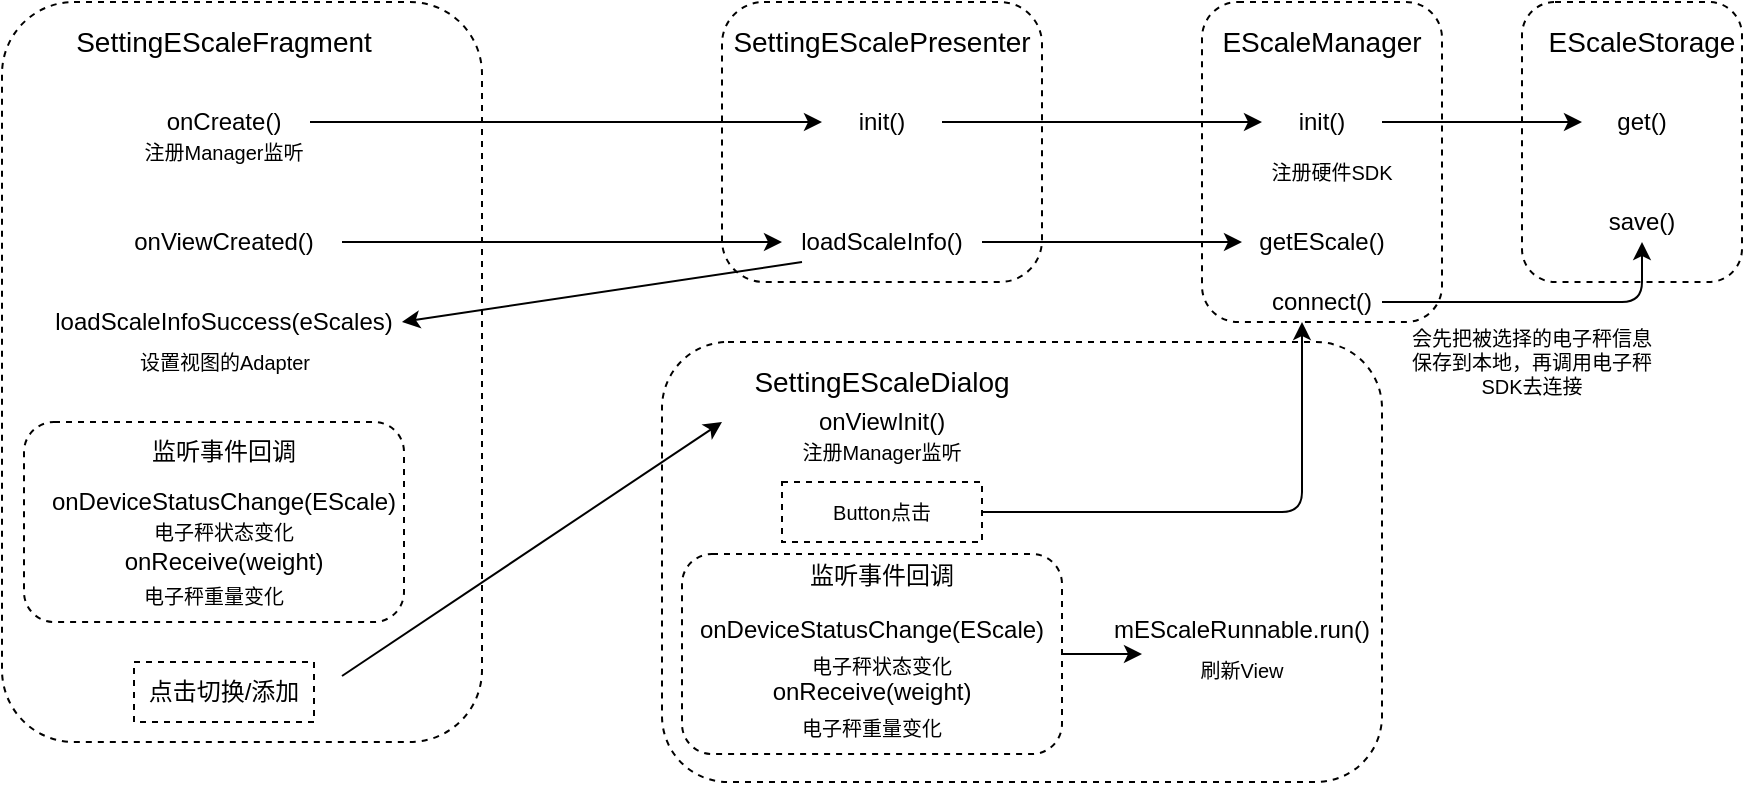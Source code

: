 <mxfile version="13.5.5" type="github">
  <diagram id="O78tnBGggXK7BZB1O4DU" name="Page-1">
    <mxGraphModel dx="1426" dy="696" grid="1" gridSize="10" guides="1" tooltips="1" connect="1" arrows="1" fold="1" page="1" pageScale="1" pageWidth="827" pageHeight="1169" math="0" shadow="0">
      <root>
        <mxCell id="0" />
        <mxCell id="1" parent="0" />
        <mxCell id="wm6AGOMVW3G9E7vJDYp_-64" value="" style="rounded=1;whiteSpace=wrap;html=1;dashed=1;strokeColor=#000000;fontSize=10;" vertex="1" parent="1">
          <mxGeometry x="850" y="80" width="110" height="140" as="geometry" />
        </mxCell>
        <mxCell id="wm6AGOMVW3G9E7vJDYp_-63" value="" style="rounded=1;whiteSpace=wrap;html=1;dashed=1;strokeColor=#000000;fontSize=10;" vertex="1" parent="1">
          <mxGeometry x="690" y="80" width="120" height="160" as="geometry" />
        </mxCell>
        <mxCell id="wm6AGOMVW3G9E7vJDYp_-62" value="" style="rounded=1;whiteSpace=wrap;html=1;dashed=1;strokeColor=#000000;fontSize=10;" vertex="1" parent="1">
          <mxGeometry x="90" y="80" width="240" height="370" as="geometry" />
        </mxCell>
        <mxCell id="wm6AGOMVW3G9E7vJDYp_-37" value="" style="rounded=1;whiteSpace=wrap;html=1;dashed=1;strokeColor=#000000;fontSize=12;" vertex="1" parent="1">
          <mxGeometry x="420" y="250" width="360" height="220" as="geometry" />
        </mxCell>
        <mxCell id="wm6AGOMVW3G9E7vJDYp_-32" value="" style="rounded=1;whiteSpace=wrap;html=1;fontSize=12;dashed=1;" vertex="1" parent="1">
          <mxGeometry x="450" y="80" width="160" height="140" as="geometry" />
        </mxCell>
        <mxCell id="wm6AGOMVW3G9E7vJDYp_-29" value="" style="rounded=1;whiteSpace=wrap;html=1;fontSize=12;dashed=1;" vertex="1" parent="1">
          <mxGeometry x="101" y="290" width="190" height="100" as="geometry" />
        </mxCell>
        <mxCell id="wm6AGOMVW3G9E7vJDYp_-1" value="SettingEScaleFragment" style="text;strokeColor=none;fillColor=none;align=center;verticalAlign=middle;whiteSpace=wrap;rounded=0;fontSize=14;" vertex="1" parent="1">
          <mxGeometry x="181" y="90" width="40" height="20" as="geometry" />
        </mxCell>
        <mxCell id="wm6AGOMVW3G9E7vJDYp_-2" value="onCreate()" style="text;strokeColor=none;fillColor=none;align=center;verticalAlign=middle;whiteSpace=wrap;rounded=0;fontSize=12;" vertex="1" parent="1">
          <mxGeometry x="181" y="130" width="40" height="20" as="geometry" />
        </mxCell>
        <mxCell id="wm6AGOMVW3G9E7vJDYp_-3" value="SettingEScalePresenter" style="text;strokeColor=none;fillColor=none;align=center;verticalAlign=middle;whiteSpace=wrap;rounded=0;fontSize=14;" vertex="1" parent="1">
          <mxGeometry x="510" y="90" width="40" height="20" as="geometry" />
        </mxCell>
        <mxCell id="wm6AGOMVW3G9E7vJDYp_-4" value="init()" style="text;strokeColor=none;fillColor=none;align=center;verticalAlign=middle;whiteSpace=wrap;rounded=0;fontSize=12;" vertex="1" parent="1">
          <mxGeometry x="510" y="130" width="40" height="20" as="geometry" />
        </mxCell>
        <mxCell id="wm6AGOMVW3G9E7vJDYp_-5" value="EScaleManager" style="text;strokeColor=none;fillColor=none;align=center;verticalAlign=middle;whiteSpace=wrap;rounded=0;fontSize=14;" vertex="1" parent="1">
          <mxGeometry x="730" y="90" width="40" height="20" as="geometry" />
        </mxCell>
        <mxCell id="wm6AGOMVW3G9E7vJDYp_-8" value="init()" style="text;strokeColor=none;fillColor=none;align=center;verticalAlign=middle;whiteSpace=wrap;rounded=0;fontSize=12;" vertex="1" parent="1">
          <mxGeometry x="730" y="130" width="40" height="20" as="geometry" />
        </mxCell>
        <mxCell id="wm6AGOMVW3G9E7vJDYp_-9" value="注册硬件SDK" style="text;html=1;strokeColor=none;fillColor=none;align=center;verticalAlign=middle;whiteSpace=wrap;rounded=0;fontSize=10;" vertex="1" parent="1">
          <mxGeometry x="710" y="150" width="90" height="30" as="geometry" />
        </mxCell>
        <mxCell id="wm6AGOMVW3G9E7vJDYp_-10" value="EScaleStorage" style="text;strokeColor=none;fillColor=none;align=center;verticalAlign=middle;whiteSpace=wrap;rounded=0;fontSize=14;" vertex="1" parent="1">
          <mxGeometry x="890" y="90" width="40" height="20" as="geometry" />
        </mxCell>
        <mxCell id="wm6AGOMVW3G9E7vJDYp_-11" value="get()" style="text;strokeColor=none;fillColor=none;align=center;verticalAlign=middle;whiteSpace=wrap;rounded=0;fontSize=12;" vertex="1" parent="1">
          <mxGeometry x="890" y="130" width="40" height="20" as="geometry" />
        </mxCell>
        <mxCell id="wm6AGOMVW3G9E7vJDYp_-13" value="" style="endArrow=classic;html=1;fontSize=10;exitX=0.93;exitY=0;exitDx=0;exitDy=0;exitPerimeter=0;" edge="1" parent="1" source="wm6AGOMVW3G9E7vJDYp_-16">
          <mxGeometry width="50" height="50" relative="1" as="geometry">
            <mxPoint x="260" y="140" as="sourcePoint" />
            <mxPoint x="500" y="140" as="targetPoint" />
          </mxGeometry>
        </mxCell>
        <mxCell id="wm6AGOMVW3G9E7vJDYp_-14" value="" style="endArrow=classic;html=1;fontSize=10;" edge="1" parent="1">
          <mxGeometry width="50" height="50" relative="1" as="geometry">
            <mxPoint x="560" y="140" as="sourcePoint" />
            <mxPoint x="720" y="140" as="targetPoint" />
          </mxGeometry>
        </mxCell>
        <mxCell id="wm6AGOMVW3G9E7vJDYp_-15" value="" style="endArrow=classic;html=1;fontSize=10;" edge="1" parent="1">
          <mxGeometry width="50" height="50" relative="1" as="geometry">
            <mxPoint x="780" y="140" as="sourcePoint" />
            <mxPoint x="880" y="140" as="targetPoint" />
          </mxGeometry>
        </mxCell>
        <mxCell id="wm6AGOMVW3G9E7vJDYp_-16" value="注册Manager监听" style="text;html=1;strokeColor=none;fillColor=none;align=center;verticalAlign=middle;whiteSpace=wrap;rounded=0;fontSize=10;" vertex="1" parent="1">
          <mxGeometry x="151" y="140" width="100" height="30" as="geometry" />
        </mxCell>
        <mxCell id="wm6AGOMVW3G9E7vJDYp_-17" value="onViewCreated()" style="text;strokeColor=none;fillColor=none;align=center;verticalAlign=middle;whiteSpace=wrap;rounded=0;fontSize=12;" vertex="1" parent="1">
          <mxGeometry x="181" y="190" width="40" height="20" as="geometry" />
        </mxCell>
        <mxCell id="wm6AGOMVW3G9E7vJDYp_-18" value="loadScaleInfo()" style="text;strokeColor=none;fillColor=none;align=center;verticalAlign=middle;whiteSpace=wrap;rounded=0;fontSize=12;" vertex="1" parent="1">
          <mxGeometry x="510" y="190" width="40" height="20" as="geometry" />
        </mxCell>
        <mxCell id="wm6AGOMVW3G9E7vJDYp_-20" value="getEScale()" style="text;strokeColor=none;fillColor=none;align=center;verticalAlign=middle;whiteSpace=wrap;rounded=0;fontSize=12;" vertex="1" parent="1">
          <mxGeometry x="730" y="190" width="40" height="20" as="geometry" />
        </mxCell>
        <mxCell id="wm6AGOMVW3G9E7vJDYp_-21" value="" style="endArrow=classic;html=1;fontSize=10;" edge="1" parent="1">
          <mxGeometry width="50" height="50" relative="1" as="geometry">
            <mxPoint x="260" y="200" as="sourcePoint" />
            <mxPoint x="480" y="200" as="targetPoint" />
          </mxGeometry>
        </mxCell>
        <mxCell id="wm6AGOMVW3G9E7vJDYp_-22" value="" style="endArrow=classic;html=1;fontSize=10;" edge="1" parent="1">
          <mxGeometry width="50" height="50" relative="1" as="geometry">
            <mxPoint x="580" y="200" as="sourcePoint" />
            <mxPoint x="710" y="200" as="targetPoint" />
          </mxGeometry>
        </mxCell>
        <mxCell id="wm6AGOMVW3G9E7vJDYp_-23" value="loadScaleInfoSuccess(eScales)" style="text;strokeColor=none;fillColor=none;align=center;verticalAlign=middle;whiteSpace=wrap;rounded=0;fontSize=12;" vertex="1" parent="1">
          <mxGeometry x="181" y="230" width="40" height="20" as="geometry" />
        </mxCell>
        <mxCell id="wm6AGOMVW3G9E7vJDYp_-24" value="" style="endArrow=classic;html=1;fontSize=10;" edge="1" parent="1">
          <mxGeometry width="50" height="50" relative="1" as="geometry">
            <mxPoint x="490" y="210" as="sourcePoint" />
            <mxPoint x="290" y="240" as="targetPoint" />
          </mxGeometry>
        </mxCell>
        <mxCell id="wm6AGOMVW3G9E7vJDYp_-25" value="设置视图的Adapter" style="text;html=1;strokeColor=none;fillColor=none;align=center;verticalAlign=middle;whiteSpace=wrap;rounded=0;fontSize=10;" vertex="1" parent="1">
          <mxGeometry x="128.5" y="250" width="145" height="20" as="geometry" />
        </mxCell>
        <mxCell id="wm6AGOMVW3G9E7vJDYp_-26" value="监听事件回调" style="text;html=1;strokeColor=none;fillColor=none;align=center;verticalAlign=middle;whiteSpace=wrap;rounded=0;fontSize=12;" vertex="1" parent="1">
          <mxGeometry x="151" y="300" width="100" height="10" as="geometry" />
        </mxCell>
        <mxCell id="wm6AGOMVW3G9E7vJDYp_-27" value="onDeviceStatusChange(EScale)" style="text;strokeColor=none;fillColor=none;align=center;verticalAlign=middle;whiteSpace=wrap;rounded=0;fontSize=12;" vertex="1" parent="1">
          <mxGeometry x="181" y="320" width="40" height="20" as="geometry" />
        </mxCell>
        <mxCell id="wm6AGOMVW3G9E7vJDYp_-28" value="onReceive(weight)" style="text;strokeColor=none;fillColor=none;align=center;verticalAlign=middle;whiteSpace=wrap;rounded=0;fontSize=12;" vertex="1" parent="1">
          <mxGeometry x="181" y="350" width="40" height="20" as="geometry" />
        </mxCell>
        <mxCell id="wm6AGOMVW3G9E7vJDYp_-30" value="电子秤重量变化" style="text;html=1;strokeColor=none;fillColor=none;align=center;verticalAlign=middle;whiteSpace=wrap;rounded=0;fontSize=10;" vertex="1" parent="1">
          <mxGeometry x="146" y="361" width="100" height="31" as="geometry" />
        </mxCell>
        <mxCell id="wm6AGOMVW3G9E7vJDYp_-31" value="电子秤状态变化" style="text;html=1;strokeColor=none;fillColor=none;align=center;verticalAlign=middle;whiteSpace=wrap;rounded=0;fontSize=10;" vertex="1" parent="1">
          <mxGeometry x="151" y="330" width="100" height="30" as="geometry" />
        </mxCell>
        <mxCell id="wm6AGOMVW3G9E7vJDYp_-34" value="SettingEScaleDialog" style="text;strokeColor=none;fillColor=none;align=center;verticalAlign=middle;whiteSpace=wrap;rounded=0;fontSize=14;" vertex="1" parent="1">
          <mxGeometry x="510" y="260" width="40" height="20" as="geometry" />
        </mxCell>
        <mxCell id="wm6AGOMVW3G9E7vJDYp_-35" value="点击切换/添加" style="text;html=1;fillColor=none;align=center;verticalAlign=middle;whiteSpace=wrap;rounded=0;dashed=1;fontSize=12;strokeColor=#000000;" vertex="1" parent="1">
          <mxGeometry x="156" y="410" width="90" height="30" as="geometry" />
        </mxCell>
        <mxCell id="wm6AGOMVW3G9E7vJDYp_-36" value="" style="endArrow=classic;html=1;fontSize=12;" edge="1" parent="1">
          <mxGeometry width="50" height="50" relative="1" as="geometry">
            <mxPoint x="260" y="417" as="sourcePoint" />
            <mxPoint x="450" y="290" as="targetPoint" />
          </mxGeometry>
        </mxCell>
        <mxCell id="wm6AGOMVW3G9E7vJDYp_-39" value="onViewInit()" style="text;strokeColor=none;fillColor=none;align=center;verticalAlign=middle;whiteSpace=wrap;rounded=0;fontSize=12;" vertex="1" parent="1">
          <mxGeometry x="510" y="280" width="40" height="20" as="geometry" />
        </mxCell>
        <mxCell id="wm6AGOMVW3G9E7vJDYp_-40" value="注册Manager监听" style="text;html=1;strokeColor=none;fillColor=none;align=center;verticalAlign=middle;whiteSpace=wrap;rounded=0;fontSize=10;" vertex="1" parent="1">
          <mxGeometry x="480" y="290" width="100" height="30" as="geometry" />
        </mxCell>
        <mxCell id="wm6AGOMVW3G9E7vJDYp_-41" value="" style="rounded=1;whiteSpace=wrap;html=1;fontSize=12;dashed=1;" vertex="1" parent="1">
          <mxGeometry x="430" y="356" width="190" height="100" as="geometry" />
        </mxCell>
        <mxCell id="wm6AGOMVW3G9E7vJDYp_-42" value="监听事件回调" style="text;html=1;strokeColor=none;fillColor=none;align=center;verticalAlign=middle;whiteSpace=wrap;rounded=0;fontSize=12;" vertex="1" parent="1">
          <mxGeometry x="480" y="362" width="100" height="10" as="geometry" />
        </mxCell>
        <mxCell id="wm6AGOMVW3G9E7vJDYp_-43" value="onDeviceStatusChange(EScale)" style="text;strokeColor=none;fillColor=none;align=center;verticalAlign=middle;whiteSpace=wrap;rounded=0;fontSize=12;" vertex="1" parent="1">
          <mxGeometry x="505" y="383.5" width="40" height="20" as="geometry" />
        </mxCell>
        <mxCell id="wm6AGOMVW3G9E7vJDYp_-44" value="onReceive(weight)" style="text;strokeColor=none;fillColor=none;align=center;verticalAlign=middle;whiteSpace=wrap;rounded=0;fontSize=12;" vertex="1" parent="1">
          <mxGeometry x="505" y="415" width="40" height="20" as="geometry" />
        </mxCell>
        <mxCell id="wm6AGOMVW3G9E7vJDYp_-45" value="电子秤重量变化" style="text;html=1;strokeColor=none;fillColor=none;align=center;verticalAlign=middle;whiteSpace=wrap;rounded=0;fontSize=10;" vertex="1" parent="1">
          <mxGeometry x="475" y="427" width="100" height="31" as="geometry" />
        </mxCell>
        <mxCell id="wm6AGOMVW3G9E7vJDYp_-46" value="电子秤状态变化" style="text;html=1;strokeColor=none;fillColor=none;align=center;verticalAlign=middle;whiteSpace=wrap;rounded=0;fontSize=10;" vertex="1" parent="1">
          <mxGeometry x="480" y="397" width="100" height="30" as="geometry" />
        </mxCell>
        <mxCell id="wm6AGOMVW3G9E7vJDYp_-47" value="mEScaleRunnable.run()" style="text;strokeColor=none;fillColor=none;align=center;verticalAlign=middle;whiteSpace=wrap;rounded=0;fontSize=12;" vertex="1" parent="1">
          <mxGeometry x="690" y="383.5" width="40" height="20" as="geometry" />
        </mxCell>
        <mxCell id="wm6AGOMVW3G9E7vJDYp_-48" value="刷新View" style="text;html=1;strokeColor=none;fillColor=none;align=center;verticalAlign=middle;whiteSpace=wrap;rounded=0;fontSize=10;" vertex="1" parent="1">
          <mxGeometry x="660" y="398.5" width="100" height="30" as="geometry" />
        </mxCell>
        <mxCell id="wm6AGOMVW3G9E7vJDYp_-51" value="Button点击" style="text;html=1;fillColor=none;align=center;verticalAlign=middle;whiteSpace=wrap;rounded=0;fontSize=10;strokeColor=#000000;dashed=1;" vertex="1" parent="1">
          <mxGeometry x="480" y="320" width="100" height="30" as="geometry" />
        </mxCell>
        <mxCell id="wm6AGOMVW3G9E7vJDYp_-52" value="" style="endArrow=classic;html=1;fontSize=12;exitX=1;exitY=0.5;exitDx=0;exitDy=0;entryX=0;entryY=0.25;entryDx=0;entryDy=0;" edge="1" parent="1" source="wm6AGOMVW3G9E7vJDYp_-41" target="wm6AGOMVW3G9E7vJDYp_-48">
          <mxGeometry width="50" height="50" relative="1" as="geometry">
            <mxPoint x="640" y="456" as="sourcePoint" />
            <mxPoint x="690" y="406" as="targetPoint" />
          </mxGeometry>
        </mxCell>
        <mxCell id="wm6AGOMVW3G9E7vJDYp_-54" value="connect()" style="text;strokeColor=none;fillColor=none;align=center;verticalAlign=middle;whiteSpace=wrap;rounded=0;fontSize=12;" vertex="1" parent="1">
          <mxGeometry x="730" y="220" width="40" height="20" as="geometry" />
        </mxCell>
        <mxCell id="wm6AGOMVW3G9E7vJDYp_-58" value="" style="endArrow=classic;html=1;fontSize=12;exitX=1;exitY=0.5;exitDx=0;exitDy=0;entryX=0.25;entryY=1;entryDx=0;entryDy=0;" edge="1" parent="1" source="wm6AGOMVW3G9E7vJDYp_-51" target="wm6AGOMVW3G9E7vJDYp_-54">
          <mxGeometry width="50" height="50" relative="1" as="geometry">
            <mxPoint x="620" y="350" as="sourcePoint" />
            <mxPoint x="670" y="300" as="targetPoint" />
            <Array as="points">
              <mxPoint x="740" y="335" />
            </Array>
          </mxGeometry>
        </mxCell>
        <mxCell id="wm6AGOMVW3G9E7vJDYp_-59" value="会先把被选择的电子秤信息保存到本地，再调用电子秤SDK去连接" style="text;strokeColor=none;fillColor=none;align=center;verticalAlign=middle;whiteSpace=wrap;rounded=0;dashed=1;fontSize=10;" vertex="1" parent="1">
          <mxGeometry x="790" y="250" width="130" height="20" as="geometry" />
        </mxCell>
        <mxCell id="wm6AGOMVW3G9E7vJDYp_-60" value="save()" style="text;strokeColor=none;fillColor=none;align=center;verticalAlign=middle;whiteSpace=wrap;rounded=0;fontSize=12;" vertex="1" parent="1">
          <mxGeometry x="890" y="180" width="40" height="20" as="geometry" />
        </mxCell>
        <mxCell id="wm6AGOMVW3G9E7vJDYp_-61" value="" style="endArrow=classic;html=1;fontSize=10;entryX=0.5;entryY=1;entryDx=0;entryDy=0;" edge="1" parent="1" target="wm6AGOMVW3G9E7vJDYp_-60">
          <mxGeometry width="50" height="50" relative="1" as="geometry">
            <mxPoint x="780" y="230" as="sourcePoint" />
            <mxPoint x="1060" y="210" as="targetPoint" />
            <Array as="points">
              <mxPoint x="910" y="230" />
            </Array>
          </mxGeometry>
        </mxCell>
      </root>
    </mxGraphModel>
  </diagram>
</mxfile>
